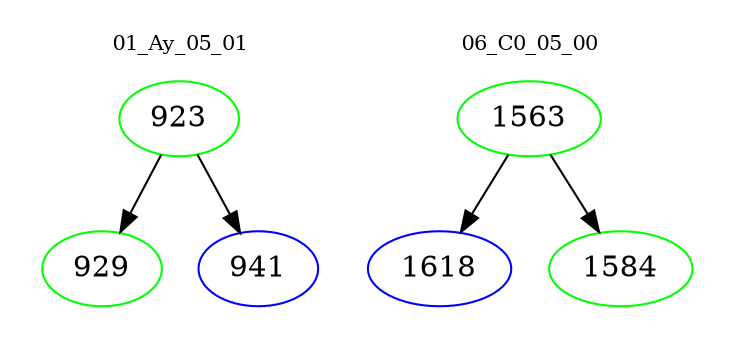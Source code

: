 digraph{
subgraph cluster_0 {
color = white
label = "01_Ay_05_01";
fontsize=10;
T0_923 [label="923", color="green"]
T0_923 -> T0_929 [color="black"]
T0_929 [label="929", color="green"]
T0_923 -> T0_941 [color="black"]
T0_941 [label="941", color="blue"]
}
subgraph cluster_1 {
color = white
label = "06_C0_05_00";
fontsize=10;
T1_1563 [label="1563", color="green"]
T1_1563 -> T1_1618 [color="black"]
T1_1618 [label="1618", color="blue"]
T1_1563 -> T1_1584 [color="black"]
T1_1584 [label="1584", color="green"]
}
}
